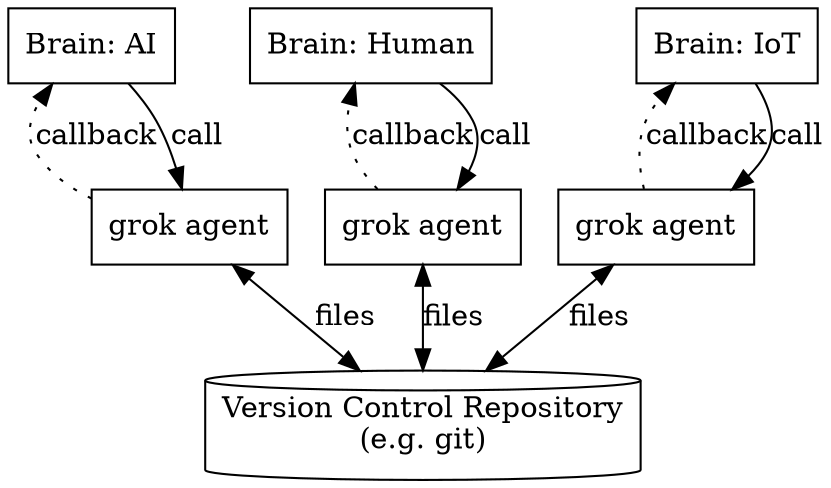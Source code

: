 digraph G {
    rankdir=BT;
    node [shape=cylinder];
    "versioning" [label="Version Control Repository\n(e.g. git)"];
    node [shape=box];
    
    "grok agent 1" [label="grok agent"];
    "grok agent 2" [label="grok agent"];
    "grok agent 3" [label="grok agent"];

    "versioning" -> "grok agent 1" [label="files", dir="both"];
    "versioning" -> "grok agent 2" [label="files", dir="both"];
    "versioning" -> "grok agent 3" [label="files", dir="both"];
    
    "grok agent 1" -> "Brain: AI" [label="callback", dir="forward", style=dotted];
    "Brain: AI" -> "grok agent 1" [label="call", dir="forward"];

    "grok agent 2" -> "Brain: Human" [label="callback", dir="forward", style=dotted];
    "Brain: Human" -> "grok agent 2" [label="call", dir="forward"];

    "grok agent 3" -> "Brain: IoT" [label="callback", dir="forward", style=dotted];
    "Brain: IoT" -> "grok agent 3" [label="call", dir="forward"];
}
